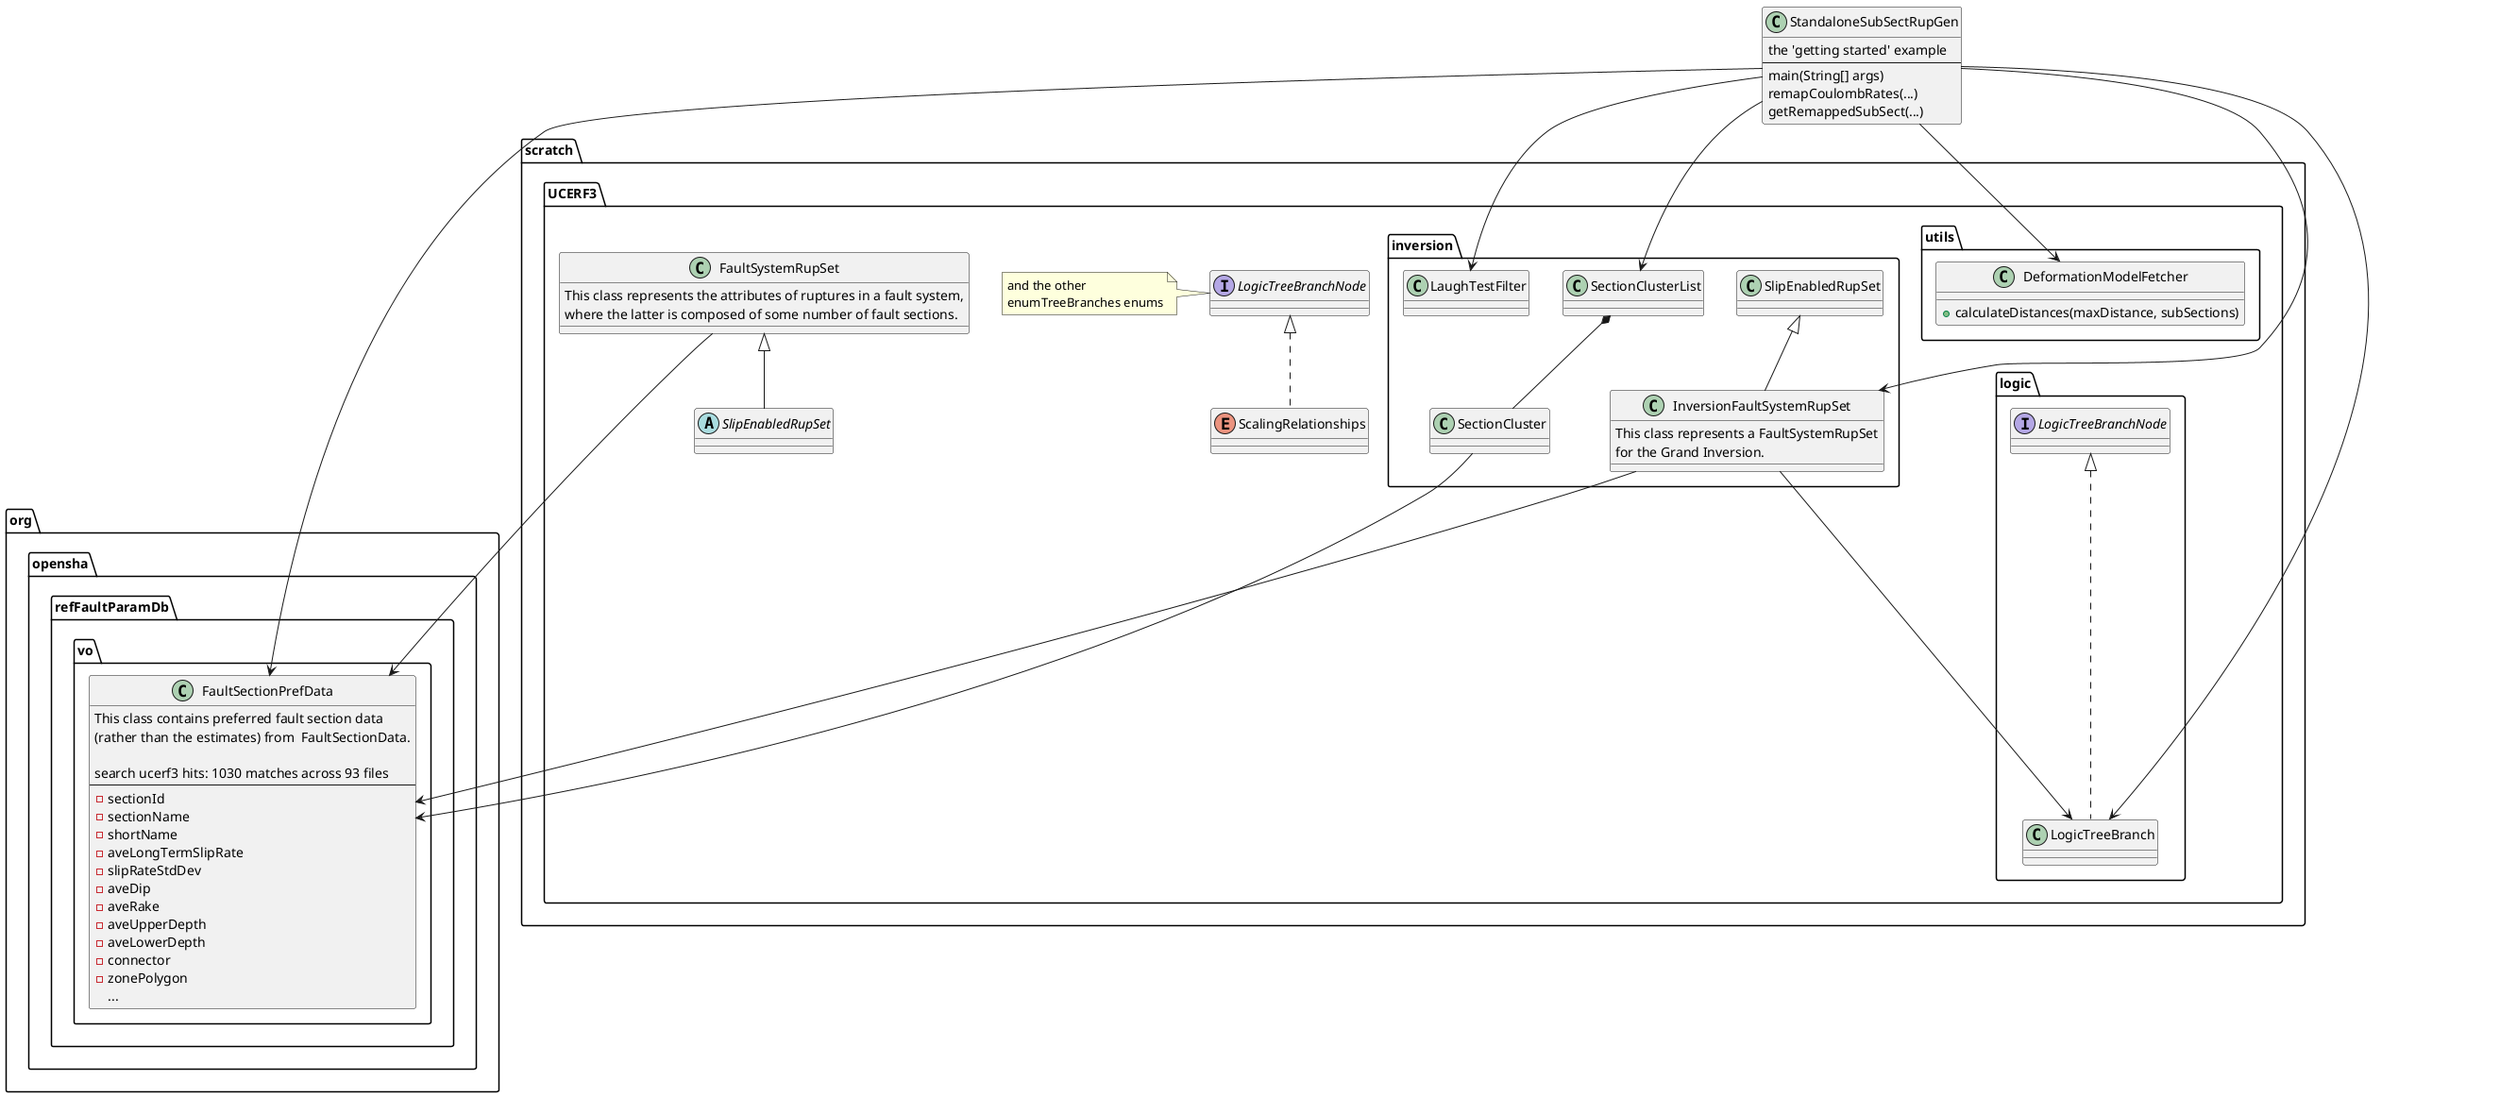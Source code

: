 @startuml
class StandaloneSubSectRupGen {
 the 'getting started' example
 ---
 main(String[] args)
 remapCoulombRates(...)
 getRemappedSubSect(...) 
}


package org.opensha.refFaultParamDb.vo {
 class FaultSectionPrefData {
  This class contains preferred fault section data 
   (rather than the estimates) from  FaultSectionData.

  search ucerf3 hits: 1030 matches across 93 files
  ---
  -sectionId
  -sectionName
  -shortName
  -aveLongTermSlipRate
  -slipRateStdDev
  -aveDip
  -aveRake
  -aveUpperDepth
  -aveLowerDepth
  -connector
  -zonePolygon
  ...
 }
}
package scratch.UCERF3 { 
 class FaultSystemRupSet{ 
  This class represents the attributes of ruptures in a fault system, 
  where the latter is composed of some number of fault sections.
 }
 abstract class SlipEnabledRupSet extends FaultSystemRupSet 

 package scratch.UCERF3.inversion { 
  class InversionFaultSystemRupSet extends SlipEnabledRupSet {
   This class represents a FaultSystemRupSet 
    for the Grand Inversion.
  }

  class SectionCluster 
  class SectionClusterList 
  SectionClusterList *-- SectionCluster

  class LaughTestFilter
 }

 package scratch.UCERF3.utils {
  /' class FaultSystemIO {
   Loads a FaultSystemRupSet from a zip file. 
   If possible, it will be loaded as an applicable subclass.
   ----
   +loadRupSet(File file) // Loads a FaultSystemRupSet
   +loadInvRupSet(File file) // Loads an InversionFaultSystemRupSet 
   +loadSol(File file) // Load an FaultSystemSolution 
   +loadInvSol(File file) // Load an InversionFaultSystemSolution
   + writeSol(FaultSystemSolution sol, File file)
   ...
   and many more load/write options
  }
  '/

  class DeformationModelFetcher {
   +calculateDistances(maxDistance, subSections)
  }
 }

 package scratch.UCERF3.logic { 
  class LogicTreeBranch implements LogicTreeBranchNode /', Iterable '/
  /' class LogicTreeBranch extends Cloneable, Serializable, Comparable, XMLSaveable '/
 }

 enum ScalingRelationships implements LogicTreeBranchNode
 note left
  and the other 
  enumTreeBranches enums
 end note
}


StandaloneSubSectRupGen --> FaultSectionPrefData
StandaloneSubSectRupGen --> LogicTreeBranch
StandaloneSubSectRupGen --> InversionFaultSystemRupSet
StandaloneSubSectRupGen --> SectionClusterList
StandaloneSubSectRupGen --> DeformationModelFetcher
StandaloneSubSectRupGen --> LaughTestFilter
SectionCluster --> FaultSectionPrefData
InversionFaultSystemRupSet --> LogicTreeBranch
InversionFaultSystemRupSet --> FaultSectionPrefData
FaultSystemRupSet --> FaultSectionPrefData
@enduml